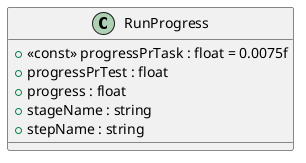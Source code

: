 @startuml
class RunProgress {
    + <<const>> progressPrTask : float = 0.0075f
    + progressPrTest : float
    + progress : float
    + stageName : string
    + stepName : string
}
@enduml
